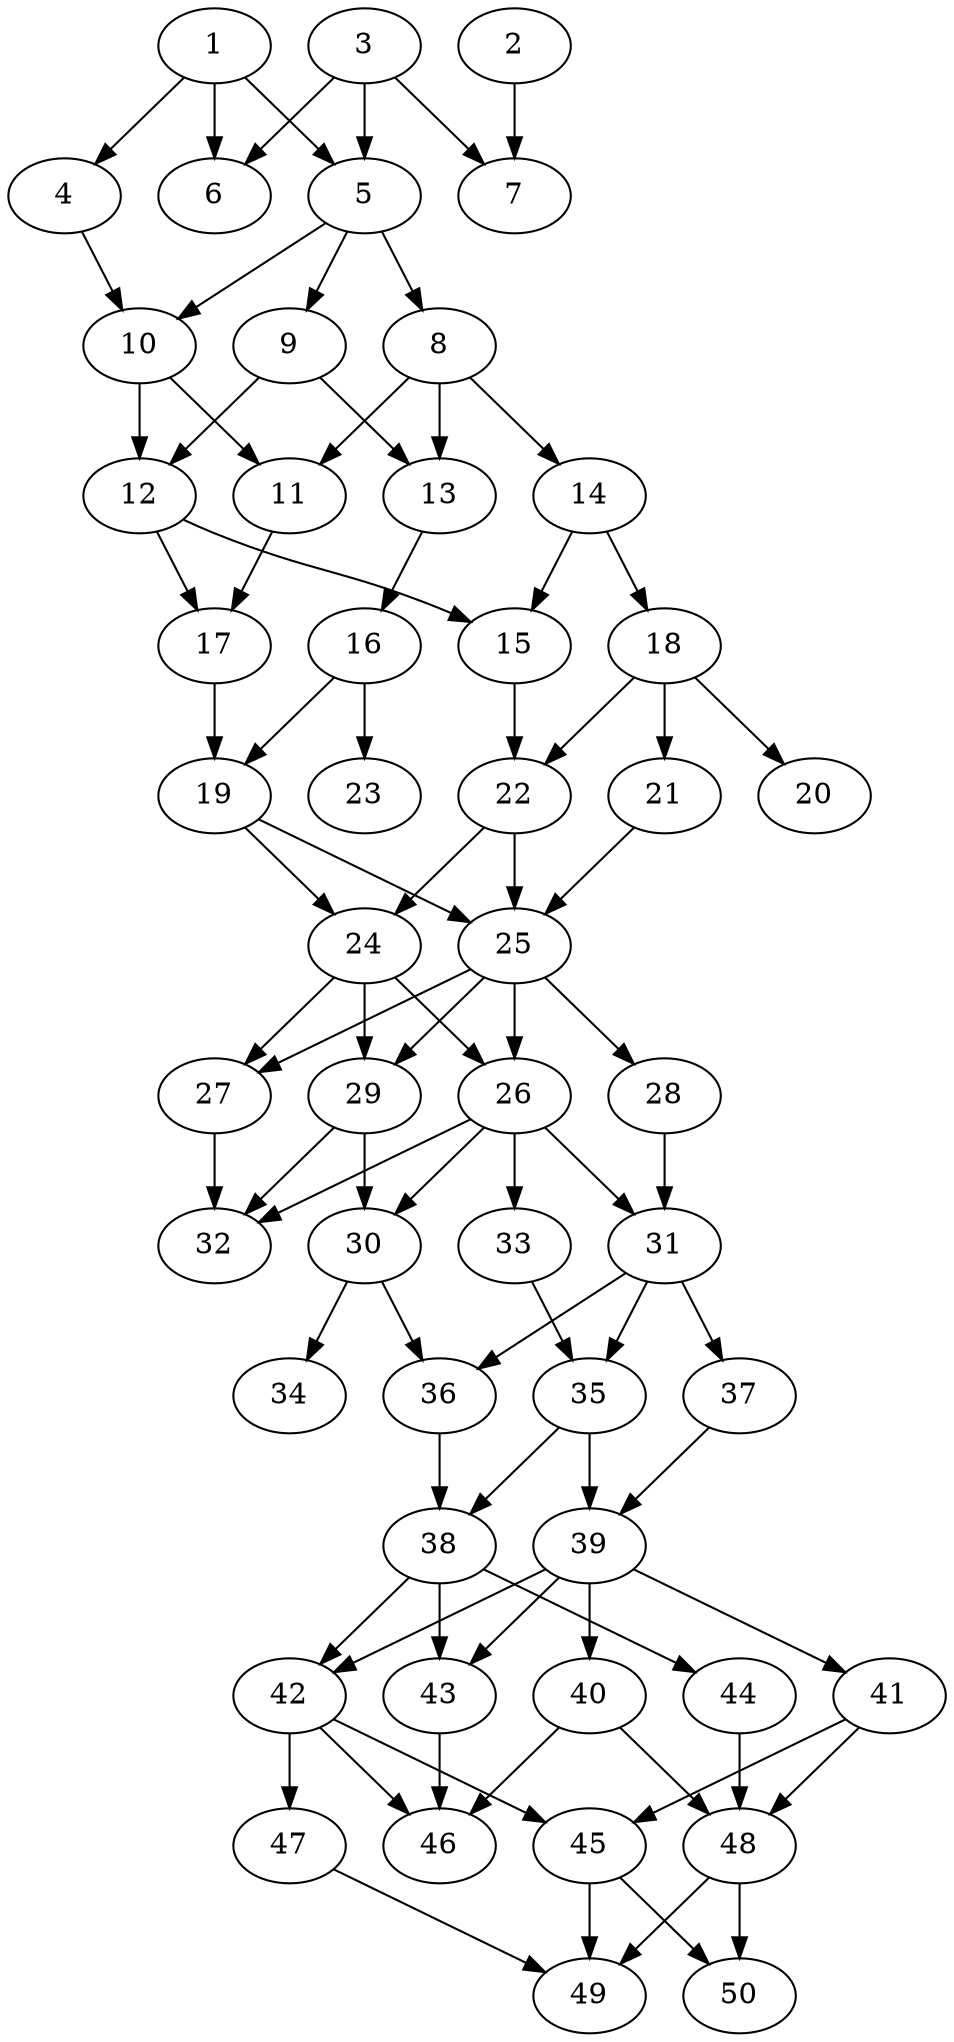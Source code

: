 // DAG automatically generated by daggen at Tue Aug  6 16:32:29 2019
// ./daggen --dot -n 50 --ccr 0.5 --fat 0.4 --regular 0.5 --density 0.6 --mindata 5242880 --maxdata 52428800 
digraph G {
  1 [size="18675712", alpha="0.11", expect_size="9337856"] 
  1 -> 4 [size ="9337856"]
  1 -> 5 [size ="9337856"]
  1 -> 6 [size ="9337856"]
  2 [size="27189248", alpha="0.04", expect_size="13594624"] 
  2 -> 7 [size ="13594624"]
  3 [size="64884736", alpha="0.11", expect_size="32442368"] 
  3 -> 5 [size ="32442368"]
  3 -> 6 [size ="32442368"]
  3 -> 7 [size ="32442368"]
  4 [size="66131968", alpha="0.16", expect_size="33065984"] 
  4 -> 10 [size ="33065984"]
  5 [size="40894464", alpha="0.05", expect_size="20447232"] 
  5 -> 8 [size ="20447232"]
  5 -> 9 [size ="20447232"]
  5 -> 10 [size ="20447232"]
  6 [size="12627968", alpha="0.13", expect_size="6313984"] 
  7 [size="80582656", alpha="0.08", expect_size="40291328"] 
  8 [size="46635008", alpha="0.13", expect_size="23317504"] 
  8 -> 11 [size ="23317504"]
  8 -> 13 [size ="23317504"]
  8 -> 14 [size ="23317504"]
  9 [size="20500480", alpha="0.04", expect_size="10250240"] 
  9 -> 12 [size ="10250240"]
  9 -> 13 [size ="10250240"]
  10 [size="35735552", alpha="0.19", expect_size="17867776"] 
  10 -> 11 [size ="17867776"]
  10 -> 12 [size ="17867776"]
  11 [size="47626240", alpha="0.18", expect_size="23813120"] 
  11 -> 17 [size ="23813120"]
  12 [size="101238784", alpha="0.03", expect_size="50619392"] 
  12 -> 15 [size ="50619392"]
  12 -> 17 [size ="50619392"]
  13 [size="24899584", alpha="0.05", expect_size="12449792"] 
  13 -> 16 [size ="12449792"]
  14 [size="78882816", alpha="0.16", expect_size="39441408"] 
  14 -> 15 [size ="39441408"]
  14 -> 18 [size ="39441408"]
  15 [size="62318592", alpha="0.15", expect_size="31159296"] 
  15 -> 22 [size ="31159296"]
  16 [size="88188928", alpha="0.07", expect_size="44094464"] 
  16 -> 19 [size ="44094464"]
  16 -> 23 [size ="44094464"]
  17 [size="57034752", alpha="0.04", expect_size="28517376"] 
  17 -> 19 [size ="28517376"]
  18 [size="92747776", alpha="0.01", expect_size="46373888"] 
  18 -> 20 [size ="46373888"]
  18 -> 21 [size ="46373888"]
  18 -> 22 [size ="46373888"]
  19 [size="57591808", alpha="0.10", expect_size="28795904"] 
  19 -> 24 [size ="28795904"]
  19 -> 25 [size ="28795904"]
  20 [size="78624768", alpha="0.19", expect_size="39312384"] 
  21 [size="75601920", alpha="0.10", expect_size="37800960"] 
  21 -> 25 [size ="37800960"]
  22 [size="64135168", alpha="0.04", expect_size="32067584"] 
  22 -> 24 [size ="32067584"]
  22 -> 25 [size ="32067584"]
  23 [size="78305280", alpha="0.10", expect_size="39152640"] 
  24 [size="102971392", alpha="0.08", expect_size="51485696"] 
  24 -> 26 [size ="51485696"]
  24 -> 27 [size ="51485696"]
  24 -> 29 [size ="51485696"]
  25 [size="82649088", alpha="0.12", expect_size="41324544"] 
  25 -> 26 [size ="41324544"]
  25 -> 27 [size ="41324544"]
  25 -> 28 [size ="41324544"]
  25 -> 29 [size ="41324544"]
  26 [size="59844608", alpha="0.16", expect_size="29922304"] 
  26 -> 30 [size ="29922304"]
  26 -> 31 [size ="29922304"]
  26 -> 32 [size ="29922304"]
  26 -> 33 [size ="29922304"]
  27 [size="92540928", alpha="0.16", expect_size="46270464"] 
  27 -> 32 [size ="46270464"]
  28 [size="17471488", alpha="0.03", expect_size="8735744"] 
  28 -> 31 [size ="8735744"]
  29 [size="22687744", alpha="0.12", expect_size="11343872"] 
  29 -> 30 [size ="11343872"]
  29 -> 32 [size ="11343872"]
  30 [size="71915520", alpha="0.06", expect_size="35957760"] 
  30 -> 34 [size ="35957760"]
  30 -> 36 [size ="35957760"]
  31 [size="69132288", alpha="0.08", expect_size="34566144"] 
  31 -> 35 [size ="34566144"]
  31 -> 36 [size ="34566144"]
  31 -> 37 [size ="34566144"]
  32 [size="22530048", alpha="0.10", expect_size="11265024"] 
  33 [size="43186176", alpha="0.15", expect_size="21593088"] 
  33 -> 35 [size ="21593088"]
  34 [size="91127808", alpha="0.14", expect_size="45563904"] 
  35 [size="33257472", alpha="0.04", expect_size="16628736"] 
  35 -> 38 [size ="16628736"]
  35 -> 39 [size ="16628736"]
  36 [size="88731648", alpha="0.10", expect_size="44365824"] 
  36 -> 38 [size ="44365824"]
  37 [size="70948864", alpha="0.07", expect_size="35474432"] 
  37 -> 39 [size ="35474432"]
  38 [size="50006016", alpha="0.01", expect_size="25003008"] 
  38 -> 42 [size ="25003008"]
  38 -> 43 [size ="25003008"]
  38 -> 44 [size ="25003008"]
  39 [size="62054400", alpha="0.05", expect_size="31027200"] 
  39 -> 40 [size ="31027200"]
  39 -> 41 [size ="31027200"]
  39 -> 42 [size ="31027200"]
  39 -> 43 [size ="31027200"]
  40 [size="22736896", alpha="0.03", expect_size="11368448"] 
  40 -> 46 [size ="11368448"]
  40 -> 48 [size ="11368448"]
  41 [size="51679232", alpha="0.15", expect_size="25839616"] 
  41 -> 45 [size ="25839616"]
  41 -> 48 [size ="25839616"]
  42 [size="91650048", alpha="0.18", expect_size="45825024"] 
  42 -> 45 [size ="45825024"]
  42 -> 46 [size ="45825024"]
  42 -> 47 [size ="45825024"]
  43 [size="44658688", alpha="0.16", expect_size="22329344"] 
  43 -> 46 [size ="22329344"]
  44 [size="19492864", alpha="0.14", expect_size="9746432"] 
  44 -> 48 [size ="9746432"]
  45 [size="84551680", alpha="0.07", expect_size="42275840"] 
  45 -> 49 [size ="42275840"]
  45 -> 50 [size ="42275840"]
  46 [size="102922240", alpha="0.10", expect_size="51461120"] 
  47 [size="57937920", alpha="0.10", expect_size="28968960"] 
  47 -> 49 [size ="28968960"]
  48 [size="90523648", alpha="0.12", expect_size="45261824"] 
  48 -> 49 [size ="45261824"]
  48 -> 50 [size ="45261824"]
  49 [size="94195712", alpha="0.17", expect_size="47097856"] 
  50 [size="21690368", alpha="0.15", expect_size="10845184"] 
}
